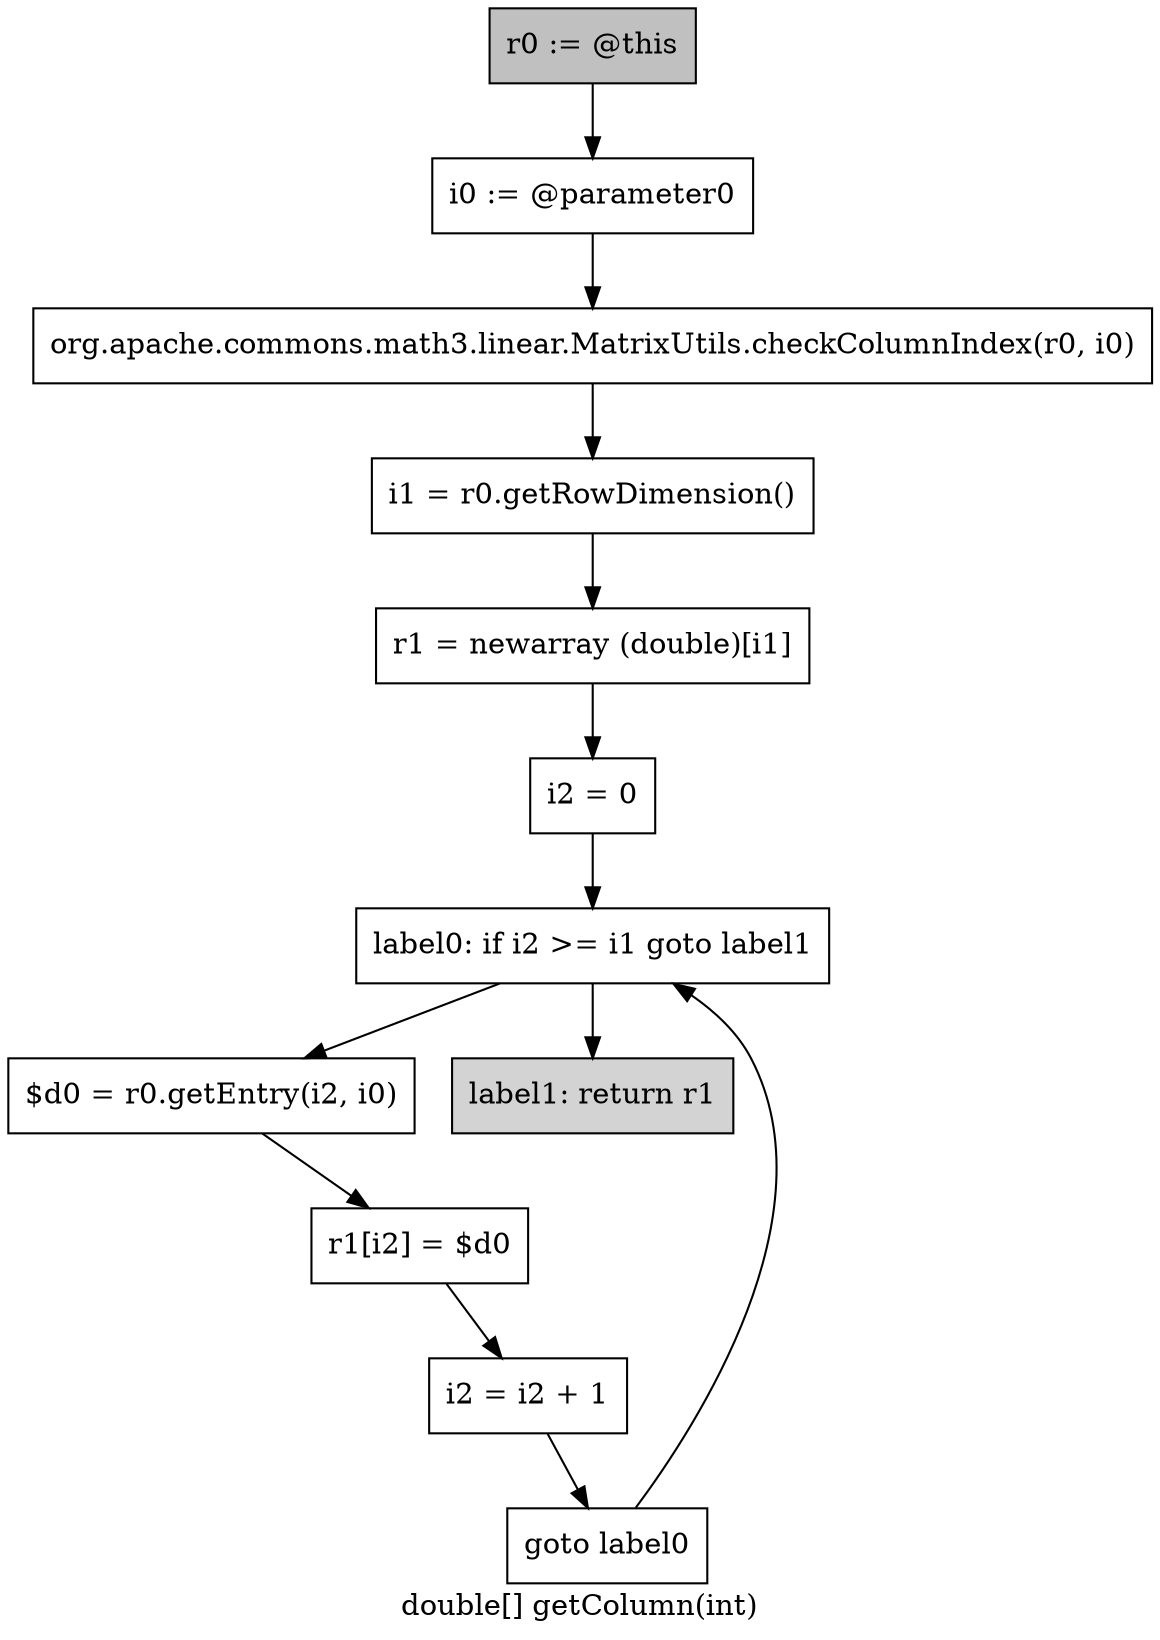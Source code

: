 digraph "double[] getColumn(int)" {
    label="double[] getColumn(int)";
    node [shape=box];
    "0" [style=filled,fillcolor=gray,label="r0 := @this",];
    "1" [label="i0 := @parameter0",];
    "0"->"1";
    "2" [label="org.apache.commons.math3.linear.MatrixUtils.checkColumnIndex(r0, i0)",];
    "1"->"2";
    "3" [label="i1 = r0.getRowDimension()",];
    "2"->"3";
    "4" [label="r1 = newarray (double)[i1]",];
    "3"->"4";
    "5" [label="i2 = 0",];
    "4"->"5";
    "6" [label="label0: if i2 >= i1 goto label1",];
    "5"->"6";
    "7" [label="$d0 = r0.getEntry(i2, i0)",];
    "6"->"7";
    "11" [style=filled,fillcolor=lightgray,label="label1: return r1",];
    "6"->"11";
    "8" [label="r1[i2] = $d0",];
    "7"->"8";
    "9" [label="i2 = i2 + 1",];
    "8"->"9";
    "10" [label="goto label0",];
    "9"->"10";
    "10"->"6";
}
